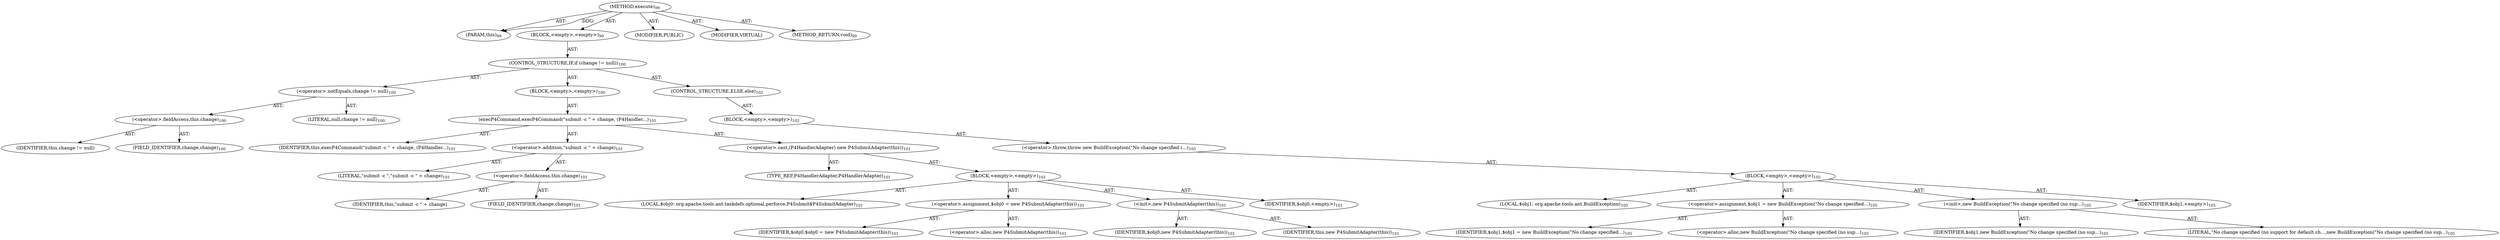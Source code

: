 digraph "execute" {  
"111669149697" [label = <(METHOD,execute)<SUB>99</SUB>> ]
"115964116993" [label = <(PARAM,this)<SUB>99</SUB>> ]
"25769803777" [label = <(BLOCK,&lt;empty&gt;,&lt;empty&gt;)<SUB>99</SUB>> ]
"47244640256" [label = <(CONTROL_STRUCTURE,IF,if (change != null))<SUB>100</SUB>> ]
"30064771075" [label = <(&lt;operator&gt;.notEquals,change != null)<SUB>100</SUB>> ]
"30064771076" [label = <(&lt;operator&gt;.fieldAccess,this.change)<SUB>100</SUB>> ]
"68719476749" [label = <(IDENTIFIER,this,change != null)> ]
"55834574849" [label = <(FIELD_IDENTIFIER,change,change)<SUB>100</SUB>> ]
"90194313216" [label = <(LITERAL,null,change != null)<SUB>100</SUB>> ]
"25769803778" [label = <(BLOCK,&lt;empty&gt;,&lt;empty&gt;)<SUB>100</SUB>> ]
"30064771077" [label = <(execP4Command,execP4Command(&quot;submit -c &quot; + change, (P4Handler...)<SUB>101</SUB>> ]
"68719476738" [label = <(IDENTIFIER,this,execP4Command(&quot;submit -c &quot; + change, (P4Handler...)<SUB>101</SUB>> ]
"30064771078" [label = <(&lt;operator&gt;.addition,&quot;submit -c &quot; + change)<SUB>101</SUB>> ]
"90194313217" [label = <(LITERAL,&quot;submit -c &quot;,&quot;submit -c &quot; + change)<SUB>101</SUB>> ]
"30064771079" [label = <(&lt;operator&gt;.fieldAccess,this.change)<SUB>101</SUB>> ]
"68719476750" [label = <(IDENTIFIER,this,&quot;submit -c &quot; + change)> ]
"55834574850" [label = <(FIELD_IDENTIFIER,change,change)<SUB>101</SUB>> ]
"30064771080" [label = <(&lt;operator&gt;.cast,(P4HandlerAdapter) new P4SubmitAdapter(this))<SUB>101</SUB>> ]
"180388626432" [label = <(TYPE_REF,P4HandlerAdapter,P4HandlerAdapter)<SUB>101</SUB>> ]
"25769803779" [label = <(BLOCK,&lt;empty&gt;,&lt;empty&gt;)<SUB>101</SUB>> ]
"94489280512" [label = <(LOCAL,$obj0: org.apache.tools.ant.taskdefs.optional.perforce.P4Submit$P4SubmitAdapter)<SUB>101</SUB>> ]
"30064771081" [label = <(&lt;operator&gt;.assignment,$obj0 = new P4SubmitAdapter(this))<SUB>101</SUB>> ]
"68719476751" [label = <(IDENTIFIER,$obj0,$obj0 = new P4SubmitAdapter(this))<SUB>101</SUB>> ]
"30064771082" [label = <(&lt;operator&gt;.alloc,new P4SubmitAdapter(this))<SUB>101</SUB>> ]
"30064771083" [label = <(&lt;init&gt;,new P4SubmitAdapter(this))<SUB>101</SUB>> ]
"68719476752" [label = <(IDENTIFIER,$obj0,new P4SubmitAdapter(this))<SUB>101</SUB>> ]
"68719476737" [label = <(IDENTIFIER,this,new P4SubmitAdapter(this))<SUB>101</SUB>> ]
"68719476753" [label = <(IDENTIFIER,$obj0,&lt;empty&gt;)<SUB>101</SUB>> ]
"47244640257" [label = <(CONTROL_STRUCTURE,ELSE,else)<SUB>102</SUB>> ]
"25769803780" [label = <(BLOCK,&lt;empty&gt;,&lt;empty&gt;)<SUB>102</SUB>> ]
"30064771084" [label = <(&lt;operator&gt;.throw,throw new BuildException(&quot;No change specified (...)<SUB>105</SUB>> ]
"25769803781" [label = <(BLOCK,&lt;empty&gt;,&lt;empty&gt;)<SUB>105</SUB>> ]
"94489280513" [label = <(LOCAL,$obj1: org.apache.tools.ant.BuildException)<SUB>105</SUB>> ]
"30064771085" [label = <(&lt;operator&gt;.assignment,$obj1 = new BuildException(&quot;No change specified...)<SUB>105</SUB>> ]
"68719476754" [label = <(IDENTIFIER,$obj1,$obj1 = new BuildException(&quot;No change specified...)<SUB>105</SUB>> ]
"30064771086" [label = <(&lt;operator&gt;.alloc,new BuildException(&quot;No change specified (no sup...)<SUB>105</SUB>> ]
"30064771087" [label = <(&lt;init&gt;,new BuildException(&quot;No change specified (no sup...)<SUB>105</SUB>> ]
"68719476755" [label = <(IDENTIFIER,$obj1,new BuildException(&quot;No change specified (no sup...)<SUB>105</SUB>> ]
"90194313218" [label = <(LITERAL,&quot;No change specified (no support for default ch...,new BuildException(&quot;No change specified (no sup...)<SUB>105</SUB>> ]
"68719476756" [label = <(IDENTIFIER,$obj1,&lt;empty&gt;)<SUB>105</SUB>> ]
"133143986179" [label = <(MODIFIER,PUBLIC)> ]
"133143986180" [label = <(MODIFIER,VIRTUAL)> ]
"128849018881" [label = <(METHOD_RETURN,void)<SUB>99</SUB>> ]
  "111669149697" -> "115964116993"  [ label = "AST: "] 
  "111669149697" -> "25769803777"  [ label = "AST: "] 
  "111669149697" -> "133143986179"  [ label = "AST: "] 
  "111669149697" -> "133143986180"  [ label = "AST: "] 
  "111669149697" -> "128849018881"  [ label = "AST: "] 
  "25769803777" -> "47244640256"  [ label = "AST: "] 
  "47244640256" -> "30064771075"  [ label = "AST: "] 
  "47244640256" -> "25769803778"  [ label = "AST: "] 
  "47244640256" -> "47244640257"  [ label = "AST: "] 
  "30064771075" -> "30064771076"  [ label = "AST: "] 
  "30064771075" -> "90194313216"  [ label = "AST: "] 
  "30064771076" -> "68719476749"  [ label = "AST: "] 
  "30064771076" -> "55834574849"  [ label = "AST: "] 
  "25769803778" -> "30064771077"  [ label = "AST: "] 
  "30064771077" -> "68719476738"  [ label = "AST: "] 
  "30064771077" -> "30064771078"  [ label = "AST: "] 
  "30064771077" -> "30064771080"  [ label = "AST: "] 
  "30064771078" -> "90194313217"  [ label = "AST: "] 
  "30064771078" -> "30064771079"  [ label = "AST: "] 
  "30064771079" -> "68719476750"  [ label = "AST: "] 
  "30064771079" -> "55834574850"  [ label = "AST: "] 
  "30064771080" -> "180388626432"  [ label = "AST: "] 
  "30064771080" -> "25769803779"  [ label = "AST: "] 
  "25769803779" -> "94489280512"  [ label = "AST: "] 
  "25769803779" -> "30064771081"  [ label = "AST: "] 
  "25769803779" -> "30064771083"  [ label = "AST: "] 
  "25769803779" -> "68719476753"  [ label = "AST: "] 
  "30064771081" -> "68719476751"  [ label = "AST: "] 
  "30064771081" -> "30064771082"  [ label = "AST: "] 
  "30064771083" -> "68719476752"  [ label = "AST: "] 
  "30064771083" -> "68719476737"  [ label = "AST: "] 
  "47244640257" -> "25769803780"  [ label = "AST: "] 
  "25769803780" -> "30064771084"  [ label = "AST: "] 
  "30064771084" -> "25769803781"  [ label = "AST: "] 
  "25769803781" -> "94489280513"  [ label = "AST: "] 
  "25769803781" -> "30064771085"  [ label = "AST: "] 
  "25769803781" -> "30064771087"  [ label = "AST: "] 
  "25769803781" -> "68719476756"  [ label = "AST: "] 
  "30064771085" -> "68719476754"  [ label = "AST: "] 
  "30064771085" -> "30064771086"  [ label = "AST: "] 
  "30064771087" -> "68719476755"  [ label = "AST: "] 
  "30064771087" -> "90194313218"  [ label = "AST: "] 
  "111669149697" -> "115964116993"  [ label = "DDG: "] 
}
